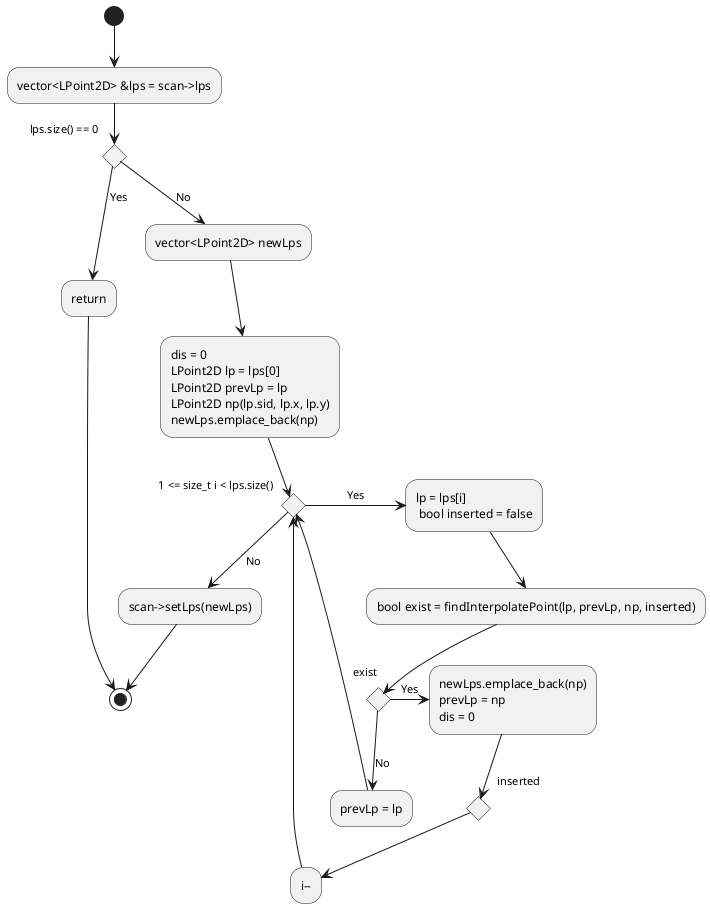 @startuml

/'
    input: Scan2D *scan
'/

(*) --> "vector<LPoint2D> &lps = scan->lps"
--> if "lps.size() == 0" then
--> [Yes] "return"
--> (*)
else
--> [No] "vector<LPoint2D> newLps"
--> "dis = 0
LPoint2D lp = lps[0]
LPoint2D prevLp = lp
LPoint2D np(lp.sid, lp.x, lp.y)
newLps.emplace_back(np)"
--> if "1 <= size_t i < lps.size()" as for_i then
for_i --> [No] "scan->setLps(newLps)"
--> (*)
else
for_i -> [Yes] "lp = lps[i] \n bool inserted = false"
--> "bool exist = findInterpolatePoint(lp, prevLp, np, inserted)"
--> if "exist" then
--> [No] "prevLp = lp"
--> for_i
else
-> [Yes] "newLps.emplace_back(np)
prevLp = np
dis = 0"
--> if "inserted"
--> "i--"
--> for_i

@enduml